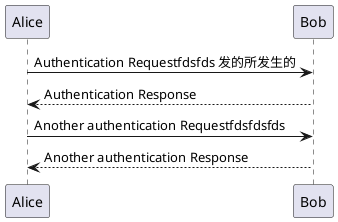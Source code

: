 @startuml
Alice -> Bob: Authentication Requestfdsfds 发的所发生的
Bob --> Alice: Authentication Response

Alice -> Bob: Another authentication Requestfdsfdsfds
Alice <-- Bob: Another authentication Response
@enduml